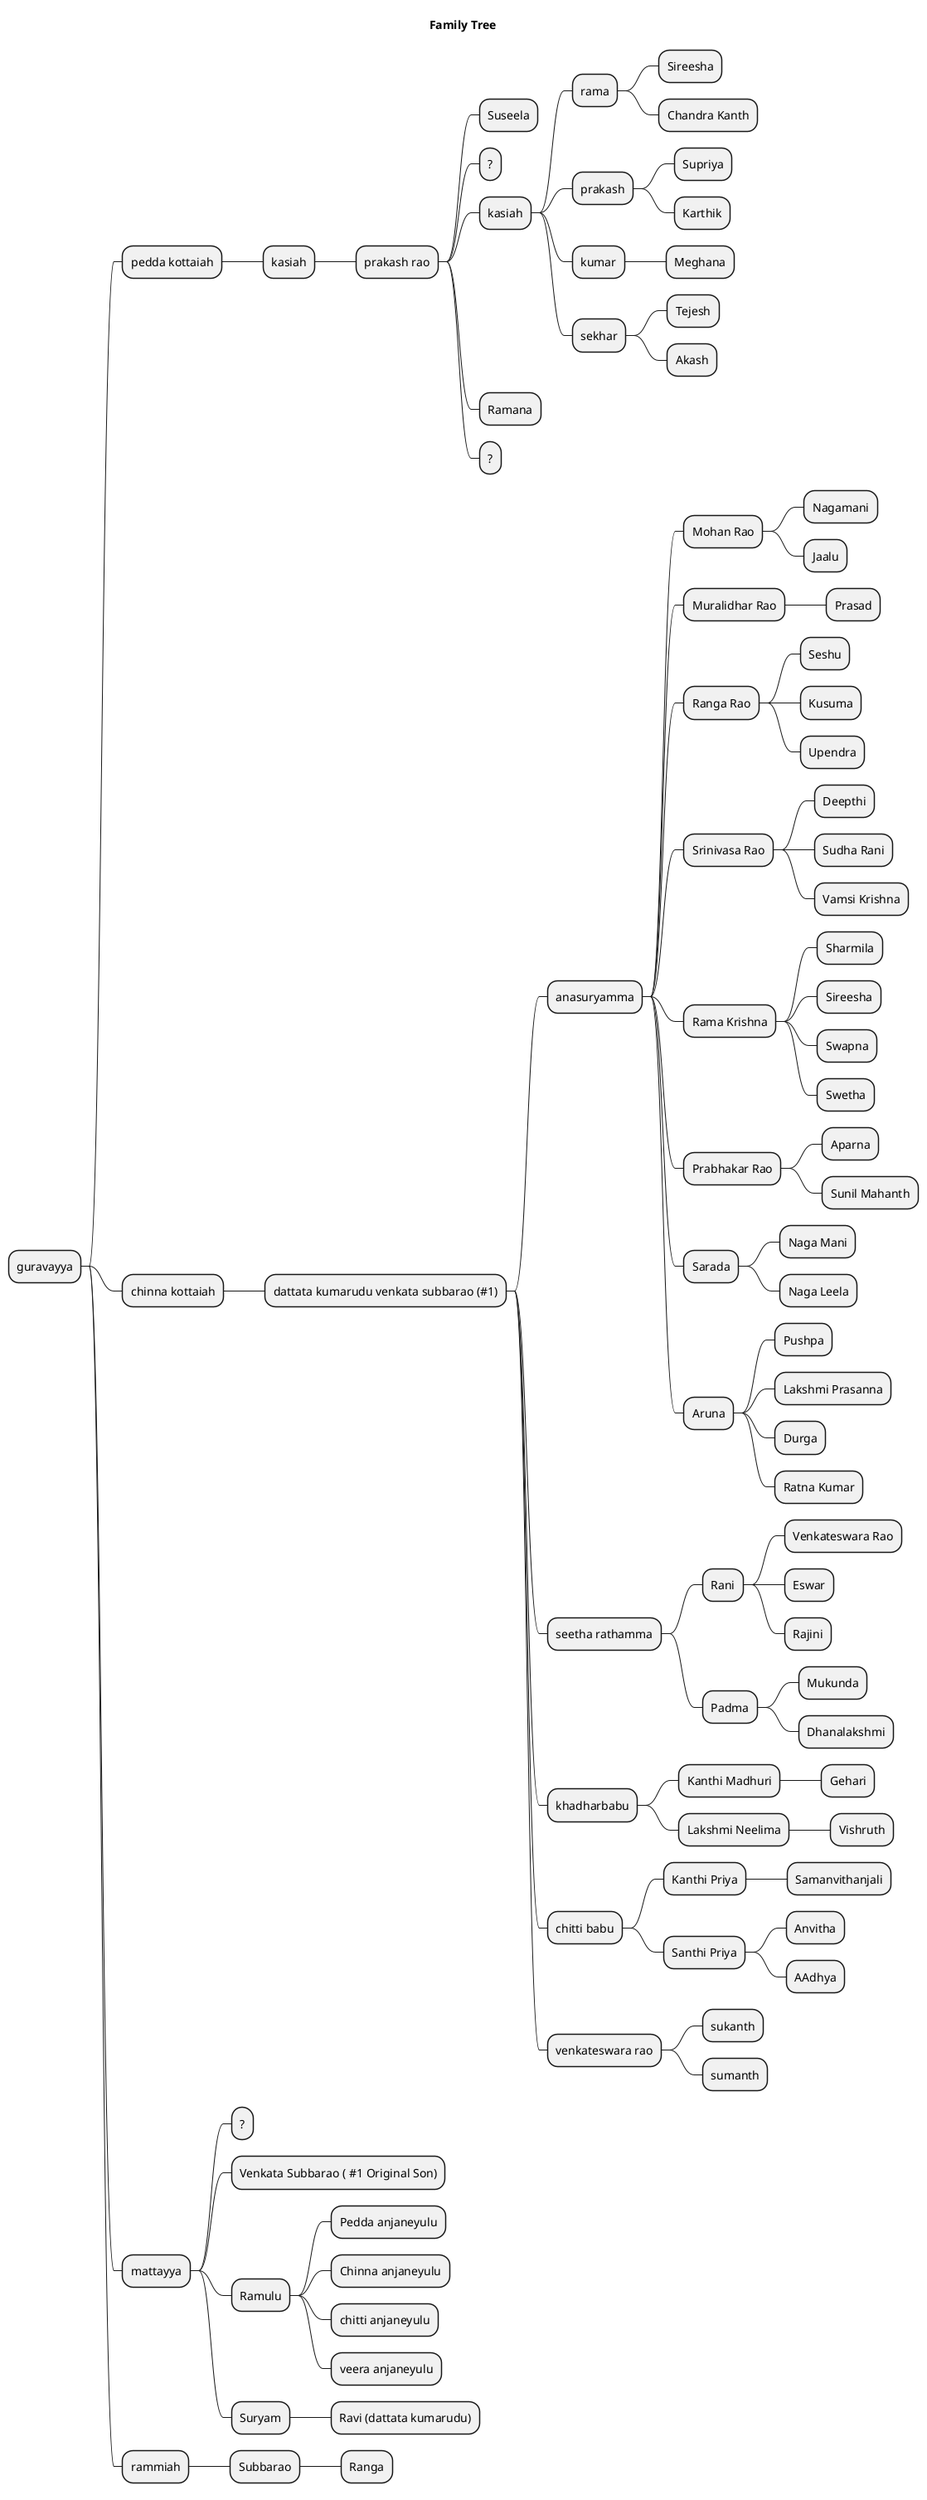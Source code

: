 @startmindmap
title: Family Tree
* guravayya
  ** pedda kottaiah
    *** kasiah
        **** prakash rao
            ***** Suseela
            ***** ?
            ***** kasiah
                ****** rama
                    ******* Sireesha
                    ******* Chandra Kanth
                ****** prakash
                    ******* Supriya
                    ******* Karthik
                ****** kumar
                    ******* Meghana
                ****** sekhar
                    ******* Tejesh
                    ******* Akash
            ***** Ramana
            ***** ?
  ** chinna kottaiah
    *** dattata kumarudu venkata subbarao (#1)
        **** anasuryamma
            ***** Mohan Rao
                ****** Nagamani
                ****** Jaalu
            ***** Muralidhar Rao
                ****** Prasad
            ***** Ranga Rao
                ****** Seshu
                ****** Kusuma
                ****** Upendra
            ***** Srinivasa Rao
                ****** Deepthi
                ****** Sudha Rani
                ****** Vamsi Krishna
            ***** Rama Krishna
                ****** Sharmila
                ****** Sireesha
                ****** Swapna
                ****** Swetha
            ***** Prabhakar Rao
                ****** Aparna
                ****** Sunil Mahanth
            ***** Sarada
                ****** Naga Mani
                ****** Naga Leela
            ***** Aruna
                ****** Pushpa
                ****** Lakshmi Prasanna
                ****** Durga
                ****** Ratna Kumar
        **** seetha rathamma
            ***** Rani
                ****** Venkateswara Rao
                ****** Eswar
                ****** Rajini
            ***** Padma
                ****** Mukunda
                ****** Dhanalakshmi
        **** khadharbabu
            ***** Kanthi Madhuri
                ****** Gehari
            ***** Lakshmi Neelima
                ****** Vishruth
        **** chitti babu
            ***** Kanthi Priya
                ****** Samanvithanjali
            ***** Santhi Priya
                ****** Anvitha
                ****** AAdhya
        **** venkateswara rao
            ***** sukanth
            ***** sumanth
  ** mattayya
    *** ?
    *** Venkata Subbarao ( #1 Original Son)
    *** Ramulu
        **** Pedda anjaneyulu
        **** Chinna anjaneyulu
        **** chitti anjaneyulu
        **** veera anjaneyulu

    *** Suryam
        **** Ravi (dattata kumarudu)
  ** rammiah
    *** Subbarao
        **** Ranga
@endmindmap